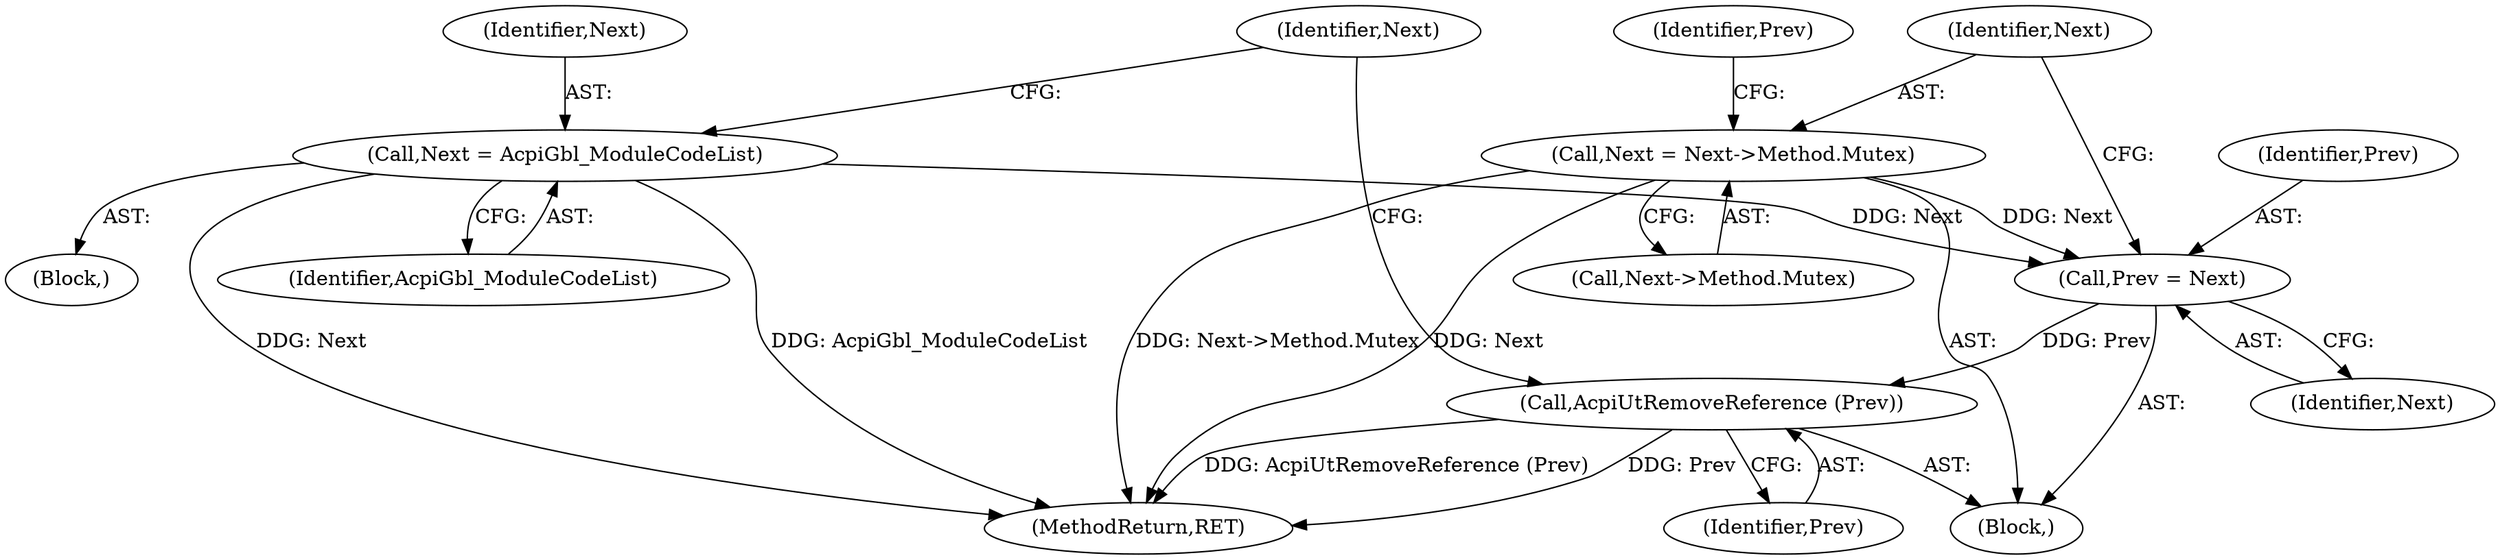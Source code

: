 digraph "1_linux_a23325b2e583556eae88ed3f764e457786bf4df6@API" {
"1000136" [label="(Call,AcpiUtRemoveReference (Prev))"];
"1000119" [label="(Call,Prev = Next)"];
"1000113" [label="(Call,Next = AcpiGbl_ModuleCodeList)"];
"1000122" [label="(Call,Next = Next->Method.Mutex)"];
"1000136" [label="(Call,AcpiUtRemoveReference (Prev))"];
"1000137" [label="(Identifier,Prev)"];
"1000120" [label="(Identifier,Prev)"];
"1000110" [label="(Block,)"];
"1000115" [label="(Identifier,AcpiGbl_ModuleCodeList)"];
"1000122" [label="(Call,Next = Next->Method.Mutex)"];
"1000119" [label="(Call,Prev = Next)"];
"1000117" [label="(Identifier,Next)"];
"1000160" [label="(MethodReturn,RET)"];
"1000124" [label="(Call,Next->Method.Mutex)"];
"1000118" [label="(Block,)"];
"1000113" [label="(Call,Next = AcpiGbl_ModuleCodeList)"];
"1000132" [label="(Identifier,Prev)"];
"1000123" [label="(Identifier,Next)"];
"1000121" [label="(Identifier,Next)"];
"1000114" [label="(Identifier,Next)"];
"1000136" -> "1000118"  [label="AST: "];
"1000136" -> "1000137"  [label="CFG: "];
"1000137" -> "1000136"  [label="AST: "];
"1000117" -> "1000136"  [label="CFG: "];
"1000136" -> "1000160"  [label="DDG: AcpiUtRemoveReference (Prev)"];
"1000136" -> "1000160"  [label="DDG: Prev"];
"1000119" -> "1000136"  [label="DDG: Prev"];
"1000119" -> "1000118"  [label="AST: "];
"1000119" -> "1000121"  [label="CFG: "];
"1000120" -> "1000119"  [label="AST: "];
"1000121" -> "1000119"  [label="AST: "];
"1000123" -> "1000119"  [label="CFG: "];
"1000113" -> "1000119"  [label="DDG: Next"];
"1000122" -> "1000119"  [label="DDG: Next"];
"1000113" -> "1000110"  [label="AST: "];
"1000113" -> "1000115"  [label="CFG: "];
"1000114" -> "1000113"  [label="AST: "];
"1000115" -> "1000113"  [label="AST: "];
"1000117" -> "1000113"  [label="CFG: "];
"1000113" -> "1000160"  [label="DDG: Next"];
"1000113" -> "1000160"  [label="DDG: AcpiGbl_ModuleCodeList"];
"1000122" -> "1000118"  [label="AST: "];
"1000122" -> "1000124"  [label="CFG: "];
"1000123" -> "1000122"  [label="AST: "];
"1000124" -> "1000122"  [label="AST: "];
"1000132" -> "1000122"  [label="CFG: "];
"1000122" -> "1000160"  [label="DDG: Next"];
"1000122" -> "1000160"  [label="DDG: Next->Method.Mutex"];
}
